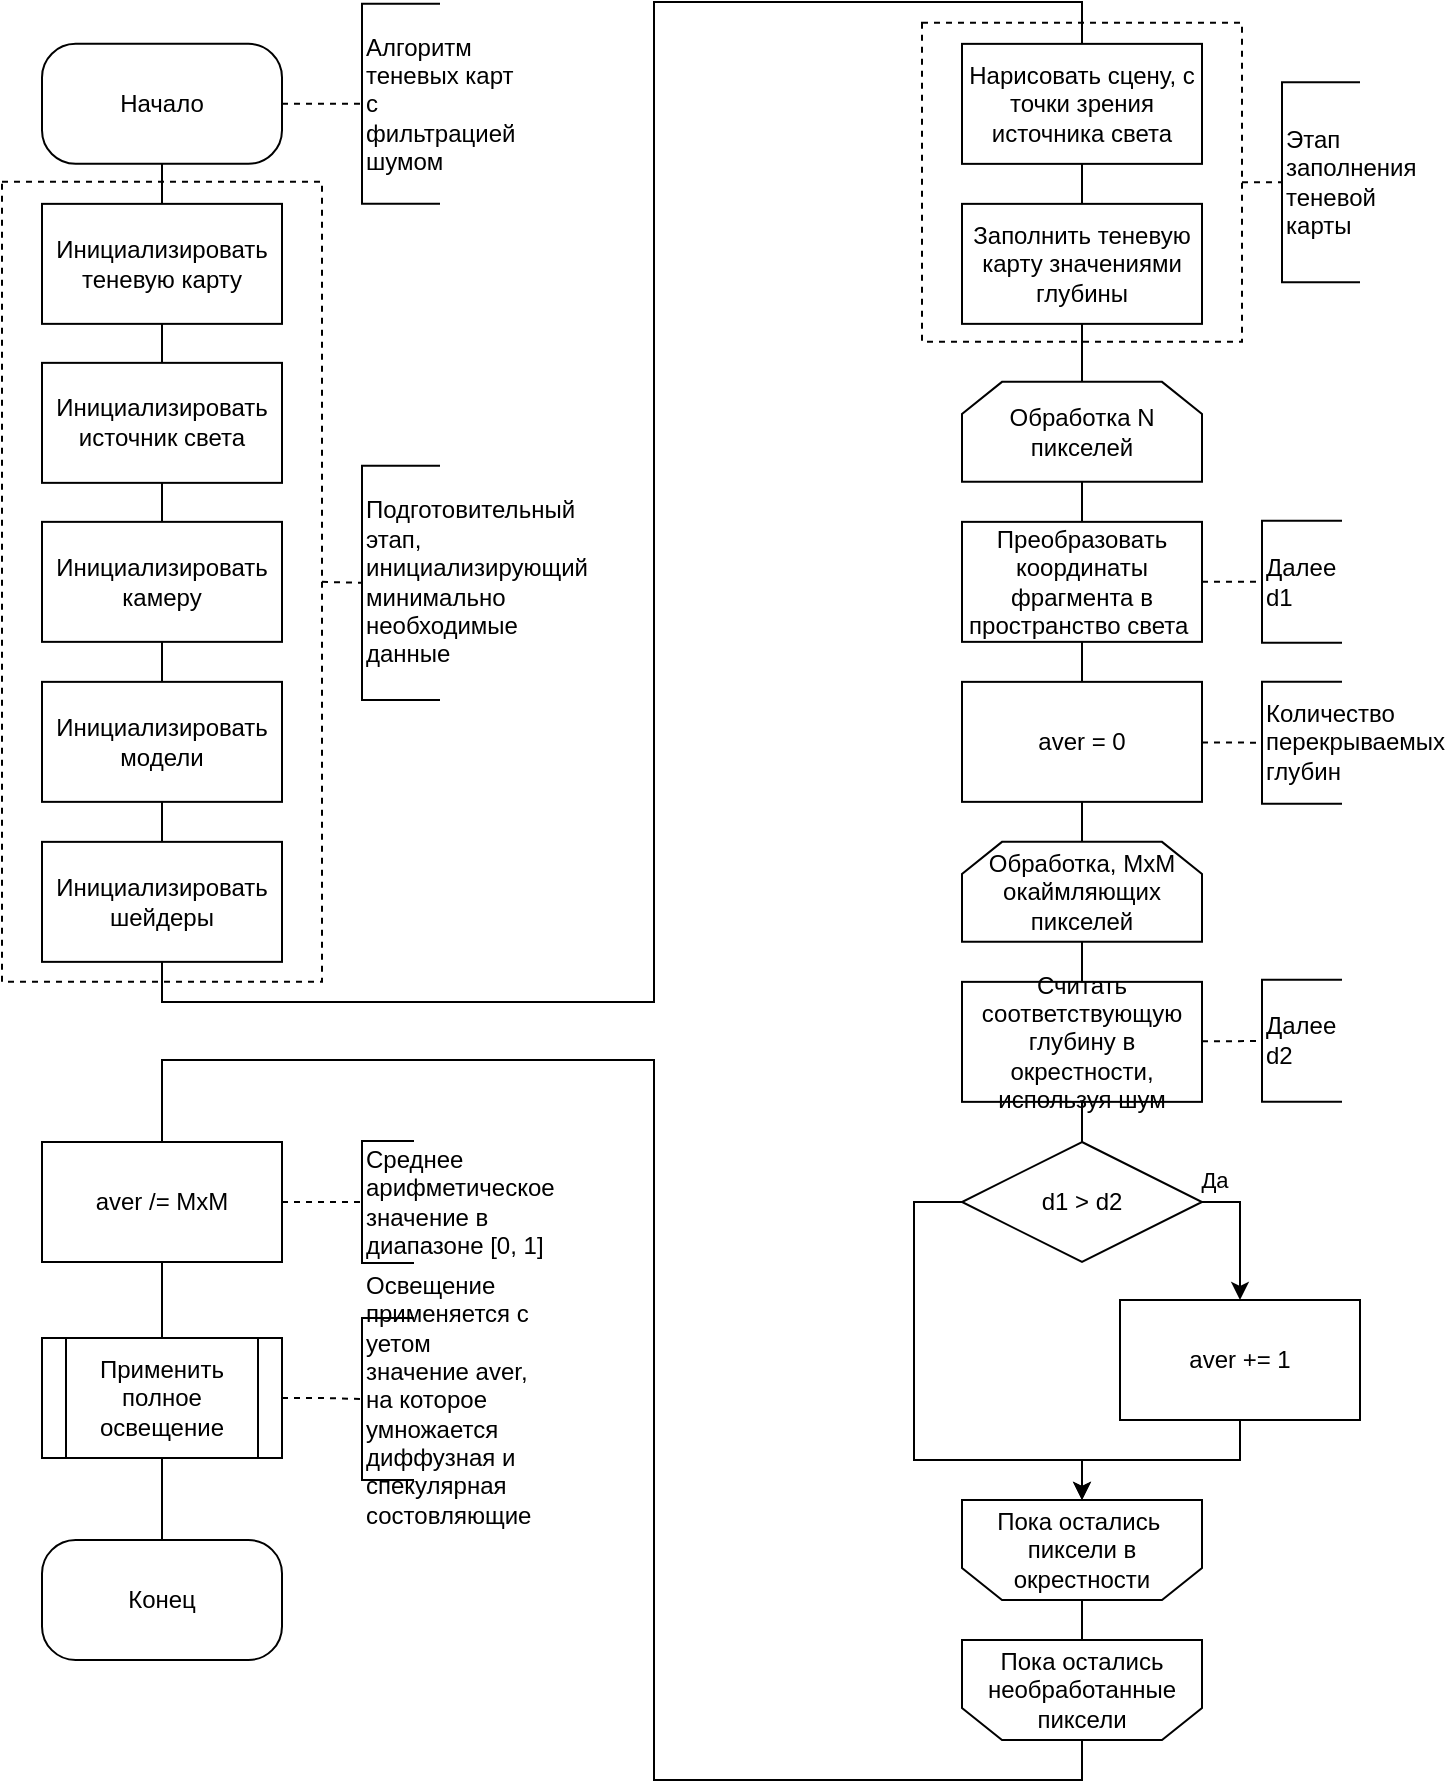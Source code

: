 <mxfile>
    <diagram id="nY1We0Vq-HddKzjgKX4p" name="Page-1">
        <mxGraphModel dx="574" dy="1590" grid="1" gridSize="10" guides="1" tooltips="1" connect="1" arrows="1" fold="1" page="1" pageScale="1" pageWidth="827" pageHeight="1169" math="0" shadow="0">
            <root>
                <mxCell id="0"/>
                <mxCell id="1" parent="0"/>
                <mxCell id="61" style="edgeStyle=orthogonalEdgeStyle;rounded=0;html=1;entryX=0;entryY=0.5;entryDx=0;entryDy=0;entryPerimeter=0;strokeColor=default;fontColor=default;endArrow=none;endFill=0;dashed=1;" edge="1" parent="1" source="62" target="84">
                    <mxGeometry relative="1" as="geometry"/>
                </mxCell>
                <mxCell id="62" value="" style="rounded=0;whiteSpace=wrap;html=1;dashed=1;" vertex="1" parent="1">
                    <mxGeometry x="544" y="-928.57" width="160" height="159.5" as="geometry"/>
                </mxCell>
                <mxCell id="63" style="edgeStyle=none;html=1;exitX=1;exitY=0.5;exitDx=0;exitDy=0;entryX=0;entryY=0.5;entryDx=0;entryDy=0;entryPerimeter=0;endArrow=none;endFill=0;dashed=1;" edge="1" parent="1" source="64" target="77">
                    <mxGeometry relative="1" as="geometry"/>
                </mxCell>
                <mxCell id="64" value="" style="rounded=0;whiteSpace=wrap;html=1;dashed=1;" vertex="1" parent="1">
                    <mxGeometry x="84" y="-849.07" width="160" height="400" as="geometry"/>
                </mxCell>
                <mxCell id="65" style="edgeStyle=none;html=1;exitX=1;exitY=0.5;exitDx=0;exitDy=0;entryX=0;entryY=0.5;entryDx=0;entryDy=0;entryPerimeter=0;dashed=1;endArrow=none;endFill=0;" edge="1" parent="1" source="67" target="68">
                    <mxGeometry relative="1" as="geometry"/>
                </mxCell>
                <mxCell id="66" style="edgeStyle=none;html=1;endArrow=none;endFill=0;" edge="1" parent="1" source="67" target="70">
                    <mxGeometry relative="1" as="geometry"/>
                </mxCell>
                <mxCell id="67" value="Начало" style="rounded=1;whiteSpace=wrap;html=1;arcSize=28;" vertex="1" parent="1">
                    <mxGeometry x="104" y="-918.07" width="120" height="60" as="geometry"/>
                </mxCell>
                <mxCell id="68" value="Алгоритм теневых карт с фильтрацией шумом" style="strokeWidth=1;shape=mxgraph.flowchart.annotation_1;align=left;pointerEvents=1;whiteSpace=wrap;fontColor=default;" vertex="1" parent="1">
                    <mxGeometry x="264" y="-938.07" width="39" height="100" as="geometry"/>
                </mxCell>
                <mxCell id="69" style="edgeStyle=none;html=1;endArrow=none;endFill=0;" edge="1" parent="1" source="70" target="72">
                    <mxGeometry relative="1" as="geometry"/>
                </mxCell>
                <mxCell id="70" value="Инициализировать теневую карту" style="rounded=0;whiteSpace=wrap;" vertex="1" parent="1">
                    <mxGeometry x="104" y="-838.07" width="120" height="60" as="geometry"/>
                </mxCell>
                <mxCell id="71" style="edgeStyle=none;html=1;endArrow=none;endFill=0;" edge="1" parent="1" source="72" target="74">
                    <mxGeometry relative="1" as="geometry"/>
                </mxCell>
                <mxCell id="72" value="Инициализировать источник света" style="rounded=0;whiteSpace=wrap;" vertex="1" parent="1">
                    <mxGeometry x="104" y="-758.57" width="120" height="60" as="geometry"/>
                </mxCell>
                <mxCell id="73" style="edgeStyle=none;html=1;endArrow=none;endFill=0;" edge="1" parent="1" source="74" target="76">
                    <mxGeometry relative="1" as="geometry"/>
                </mxCell>
                <mxCell id="74" value="Инициализировать камеру" style="rounded=0;whiteSpace=wrap;" vertex="1" parent="1">
                    <mxGeometry x="104" y="-679.07" width="120" height="60" as="geometry"/>
                </mxCell>
                <mxCell id="75" style="edgeStyle=none;html=1;endArrow=none;endFill=0;" edge="1" parent="1" source="76" target="79">
                    <mxGeometry relative="1" as="geometry"/>
                </mxCell>
                <mxCell id="76" value="Инициализировать модели" style="rounded=0;whiteSpace=wrap;" vertex="1" parent="1">
                    <mxGeometry x="104" y="-599.07" width="120" height="60" as="geometry"/>
                </mxCell>
                <mxCell id="77" value="Подготовительный этап, инициализирующий минимально необходимые данные" style="strokeWidth=1;shape=mxgraph.flowchart.annotation_1;align=left;pointerEvents=1;whiteSpace=wrap;labelBorderColor=none;labelBackgroundColor=none;spacing=2;" vertex="1" parent="1">
                    <mxGeometry x="264" y="-707.14" width="39" height="117.14" as="geometry"/>
                </mxCell>
                <mxCell id="78" style="edgeStyle=orthogonalEdgeStyle;rounded=0;html=1;entryX=0.5;entryY=0;entryDx=0;entryDy=0;strokeColor=default;fontColor=default;endArrow=none;endFill=0;" edge="1" parent="1" source="79" target="81">
                    <mxGeometry relative="1" as="geometry">
                        <Array as="points">
                            <mxPoint x="164" y="-439"/>
                            <mxPoint x="410" y="-439"/>
                            <mxPoint x="410" y="-939"/>
                            <mxPoint x="624" y="-939"/>
                        </Array>
                    </mxGeometry>
                </mxCell>
                <mxCell id="79" value="Инициализировать&#10;шейдеры" style="rounded=0;whiteSpace=wrap;" vertex="1" parent="1">
                    <mxGeometry x="104" y="-519.07" width="120" height="60" as="geometry"/>
                </mxCell>
                <mxCell id="80" style="edgeStyle=orthogonalEdgeStyle;rounded=0;html=1;strokeColor=default;fontColor=default;endArrow=none;endFill=0;" edge="1" parent="1" source="81" target="83">
                    <mxGeometry relative="1" as="geometry"/>
                </mxCell>
                <mxCell id="81" value="Нарисовать сцену, с точки зрения источника света" style="rounded=0;whiteSpace=wrap;" vertex="1" parent="1">
                    <mxGeometry x="564" y="-918.07" width="120" height="60" as="geometry"/>
                </mxCell>
                <mxCell id="82" style="edgeStyle=orthogonalEdgeStyle;rounded=0;html=1;exitX=0.5;exitY=1;exitDx=0;exitDy=0;strokeColor=default;fontColor=default;endArrow=none;endFill=0;" edge="1" parent="1" source="83">
                    <mxGeometry relative="1" as="geometry">
                        <mxPoint x="624" y="-749.07" as="targetPoint"/>
                    </mxGeometry>
                </mxCell>
                <mxCell id="83" value="Заполнить теневую карту значениями глубины" style="rounded=0;whiteSpace=wrap;" vertex="1" parent="1">
                    <mxGeometry x="564" y="-838.07" width="120" height="60" as="geometry"/>
                </mxCell>
                <mxCell id="84" value="Этап заполнения теневой карты" style="strokeWidth=1;shape=mxgraph.flowchart.annotation_1;align=left;pointerEvents=1;whiteSpace=wrap;fontColor=default;" vertex="1" parent="1">
                    <mxGeometry x="724" y="-898.82" width="39" height="100" as="geometry"/>
                </mxCell>
                <mxCell id="85" style="edgeStyle=orthogonalEdgeStyle;rounded=0;html=1;strokeColor=default;fontColor=default;endArrow=none;endFill=0;" edge="1" parent="1" source="86" target="89">
                    <mxGeometry relative="1" as="geometry"/>
                </mxCell>
                <mxCell id="86" value="Обработка N пикселей" style="shape=loopLimit;whiteSpace=wrap;html=1;labelBackgroundColor=none;labelBorderColor=none;fontColor=default;" vertex="1" parent="1">
                    <mxGeometry x="564" y="-749.07" width="120" height="50" as="geometry"/>
                </mxCell>
                <mxCell id="87" style="edgeStyle=orthogonalEdgeStyle;rounded=0;html=1;entryX=0;entryY=0.5;entryDx=0;entryDy=0;entryPerimeter=0;strokeColor=default;fontColor=default;endArrow=none;endFill=0;dashed=1;" edge="1" parent="1" source="89" target="90">
                    <mxGeometry relative="1" as="geometry"/>
                </mxCell>
                <mxCell id="88" style="edgeStyle=none;html=1;endArrow=none;endFill=0;" edge="1" parent="1" source="89" target="96">
                    <mxGeometry relative="1" as="geometry"/>
                </mxCell>
                <mxCell id="89" value="Преобразовать координаты фрагмента в пространство света " style="rounded=0;whiteSpace=wrap;" vertex="1" parent="1">
                    <mxGeometry x="564" y="-679.07" width="120" height="60" as="geometry"/>
                </mxCell>
                <mxCell id="90" value="Далее&#10;d1" style="strokeWidth=1;shape=mxgraph.flowchart.annotation_1;align=left;pointerEvents=1;whiteSpace=wrap;fontColor=default;" vertex="1" parent="1">
                    <mxGeometry x="714" y="-679.57" width="40" height="61" as="geometry"/>
                </mxCell>
                <mxCell id="91" value="Конец" style="rounded=1;whiteSpace=wrap;html=1;arcSize=28;" vertex="1" parent="1">
                    <mxGeometry x="104" y="-170" width="120" height="60" as="geometry"/>
                </mxCell>
                <mxCell id="92" style="edgeStyle=none;html=1;endArrow=none;endFill=0;" edge="1" parent="1" source="93" target="99">
                    <mxGeometry relative="1" as="geometry"/>
                </mxCell>
                <mxCell id="93" value="Обработка, MxM окаймляющих пикселей" style="shape=loopLimit;whiteSpace=wrap;html=1;labelBackgroundColor=none;labelBorderColor=none;fontColor=default;" vertex="1" parent="1">
                    <mxGeometry x="564" y="-519.07" width="120" height="50" as="geometry"/>
                </mxCell>
                <mxCell id="94" style="edgeStyle=none;html=1;endArrow=none;endFill=0;" edge="1" parent="1" source="96" target="93">
                    <mxGeometry relative="1" as="geometry"/>
                </mxCell>
                <mxCell id="95" style="edgeStyle=none;html=1;dashed=1;endArrow=none;endFill=0;" edge="1" parent="1" source="96" target="101">
                    <mxGeometry relative="1" as="geometry"/>
                </mxCell>
                <mxCell id="96" value="aver = 0" style="rounded=0;whiteSpace=wrap;" vertex="1" parent="1">
                    <mxGeometry x="564" y="-599.07" width="120" height="60" as="geometry"/>
                </mxCell>
                <mxCell id="97" style="edgeStyle=none;html=1;endArrow=none;endFill=0;dashed=1;" edge="1" parent="1" source="99" target="100">
                    <mxGeometry relative="1" as="geometry"/>
                </mxCell>
                <mxCell id="98" style="edgeStyle=none;html=1;endArrow=none;endFill=0;" edge="1" parent="1" source="99" target="105">
                    <mxGeometry relative="1" as="geometry"/>
                </mxCell>
                <mxCell id="99" value="Считать соответствующую глубину в окрестности, используя шум" style="rounded=0;whiteSpace=wrap;" vertex="1" parent="1">
                    <mxGeometry x="564" y="-449.07" width="120" height="60" as="geometry"/>
                </mxCell>
                <mxCell id="100" value="Далее&#10;d2" style="strokeWidth=1;shape=mxgraph.flowchart.annotation_1;align=left;pointerEvents=1;whiteSpace=wrap;fontColor=default;" vertex="1" parent="1">
                    <mxGeometry x="714" y="-450.07" width="40" height="61" as="geometry"/>
                </mxCell>
                <mxCell id="101" value="Количество перекрываемых глубин" style="strokeWidth=1;shape=mxgraph.flowchart.annotation_1;align=left;pointerEvents=1;whiteSpace=wrap;fontColor=default;" vertex="1" parent="1">
                    <mxGeometry x="714" y="-599.07" width="40" height="61" as="geometry"/>
                </mxCell>
                <mxCell id="102" style="edgeStyle=orthogonalEdgeStyle;html=1;exitX=1;exitY=0.5;exitDx=0;exitDy=0;endArrow=classic;endFill=1;rounded=0;" edge="1" parent="1" source="105" target="107">
                    <mxGeometry relative="1" as="geometry"/>
                </mxCell>
                <mxCell id="103" value="Да" style="edgeLabel;html=1;align=center;verticalAlign=middle;resizable=0;points=[];" vertex="1" connectable="0" parent="102">
                    <mxGeometry x="-0.552" relative="1" as="geometry">
                        <mxPoint x="-9" y="-11" as="offset"/>
                    </mxGeometry>
                </mxCell>
                <mxCell id="104" style="edgeStyle=orthogonalEdgeStyle;rounded=0;html=1;exitX=0;exitY=0.5;exitDx=0;exitDy=0;endArrow=classic;endFill=1;" edge="1" parent="1" source="105" target="109">
                    <mxGeometry relative="1" as="geometry">
                        <Array as="points">
                            <mxPoint x="540" y="-339"/>
                            <mxPoint x="540" y="-210"/>
                            <mxPoint x="624" y="-210"/>
                        </Array>
                    </mxGeometry>
                </mxCell>
                <mxCell id="105" value="d1 &amp;gt; d2" style="rhombus;whiteSpace=wrap;html=1;labelBackgroundColor=none;labelBorderColor=none;fontColor=default;" vertex="1" parent="1">
                    <mxGeometry x="564" y="-369.0" width="120" height="60" as="geometry"/>
                </mxCell>
                <mxCell id="106" style="edgeStyle=orthogonalEdgeStyle;rounded=0;html=1;endArrow=classic;endFill=1;" edge="1" parent="1" source="107" target="109">
                    <mxGeometry relative="1" as="geometry">
                        <Array as="points">
                            <mxPoint x="703" y="-210"/>
                            <mxPoint x="624" y="-210"/>
                        </Array>
                    </mxGeometry>
                </mxCell>
                <mxCell id="107" value="aver += 1" style="rounded=0;whiteSpace=wrap;" vertex="1" parent="1">
                    <mxGeometry x="643" y="-290.0" width="120" height="60" as="geometry"/>
                </mxCell>
                <mxCell id="108" style="edgeStyle=orthogonalEdgeStyle;rounded=0;html=1;endArrow=none;endFill=0;" edge="1" parent="1" source="109" target="119">
                    <mxGeometry relative="1" as="geometry"/>
                </mxCell>
                <mxCell id="109" value="Пока остались&amp;nbsp; пиксели в окрестности" style="shape=loopLimit;whiteSpace=wrap;html=1;labelBackgroundColor=none;labelBorderColor=none;fontColor=default;direction=west;" vertex="1" parent="1">
                    <mxGeometry x="564" y="-190" width="120" height="50" as="geometry"/>
                </mxCell>
                <mxCell id="110" style="edgeStyle=orthogonalEdgeStyle;rounded=0;html=1;dashed=1;endArrow=none;endFill=0;" edge="1" parent="1" source="112" target="113">
                    <mxGeometry relative="1" as="geometry"/>
                </mxCell>
                <mxCell id="111" style="edgeStyle=orthogonalEdgeStyle;rounded=0;html=1;endArrow=none;endFill=0;" edge="1" parent="1" source="112" target="117">
                    <mxGeometry relative="1" as="geometry"/>
                </mxCell>
                <mxCell id="112" value="aver /= MxM" style="rounded=0;whiteSpace=wrap;" vertex="1" parent="1">
                    <mxGeometry x="104" y="-369.0" width="120" height="60" as="geometry"/>
                </mxCell>
                <mxCell id="113" value="Среднее арифметическое значение в диапазоне [0, 1]" style="strokeWidth=1;shape=mxgraph.flowchart.annotation_1;align=left;pointerEvents=1;whiteSpace=wrap;fontColor=default;" vertex="1" parent="1">
                    <mxGeometry x="264" y="-369.5" width="26" height="61" as="geometry"/>
                </mxCell>
                <mxCell id="114" value="Освещение применяется с уетом значение aver, на которое умножается диффузная и спекулярная состовляющие" style="strokeWidth=1;shape=mxgraph.flowchart.annotation_1;align=left;pointerEvents=1;fontColor=default;whiteSpace=wrap;" vertex="1" parent="1">
                    <mxGeometry x="264" y="-281" width="26" height="81" as="geometry"/>
                </mxCell>
                <mxCell id="115" style="edgeStyle=orthogonalEdgeStyle;rounded=0;html=1;endArrow=none;endFill=0;dashed=1;" edge="1" parent="1" source="117" target="114">
                    <mxGeometry relative="1" as="geometry"/>
                </mxCell>
                <mxCell id="116" style="edgeStyle=orthogonalEdgeStyle;rounded=0;html=1;endArrow=none;endFill=0;" edge="1" parent="1" source="117" target="91">
                    <mxGeometry relative="1" as="geometry"/>
                </mxCell>
                <mxCell id="117" value="Применить полное освещение" style="shape=process;whiteSpace=wrap;html=1;backgroundOutline=1;" vertex="1" parent="1">
                    <mxGeometry x="104" y="-271" width="120" height="60" as="geometry"/>
                </mxCell>
                <mxCell id="118" style="edgeStyle=orthogonalEdgeStyle;rounded=0;html=1;entryX=0.5;entryY=0;entryDx=0;entryDy=0;endArrow=none;endFill=0;" edge="1" parent="1" source="119" target="112">
                    <mxGeometry relative="1" as="geometry">
                        <Array as="points">
                            <mxPoint x="624" y="-50"/>
                            <mxPoint x="410" y="-50"/>
                            <mxPoint x="410" y="-410"/>
                            <mxPoint x="164" y="-410"/>
                        </Array>
                    </mxGeometry>
                </mxCell>
                <mxCell id="119" value="Пока остались необработанные пиксели" style="shape=loopLimit;whiteSpace=wrap;html=1;labelBackgroundColor=none;labelBorderColor=none;fontColor=default;direction=west;" vertex="1" parent="1">
                    <mxGeometry x="564" y="-120" width="120" height="50" as="geometry"/>
                </mxCell>
            </root>
        </mxGraphModel>
    </diagram>
</mxfile>